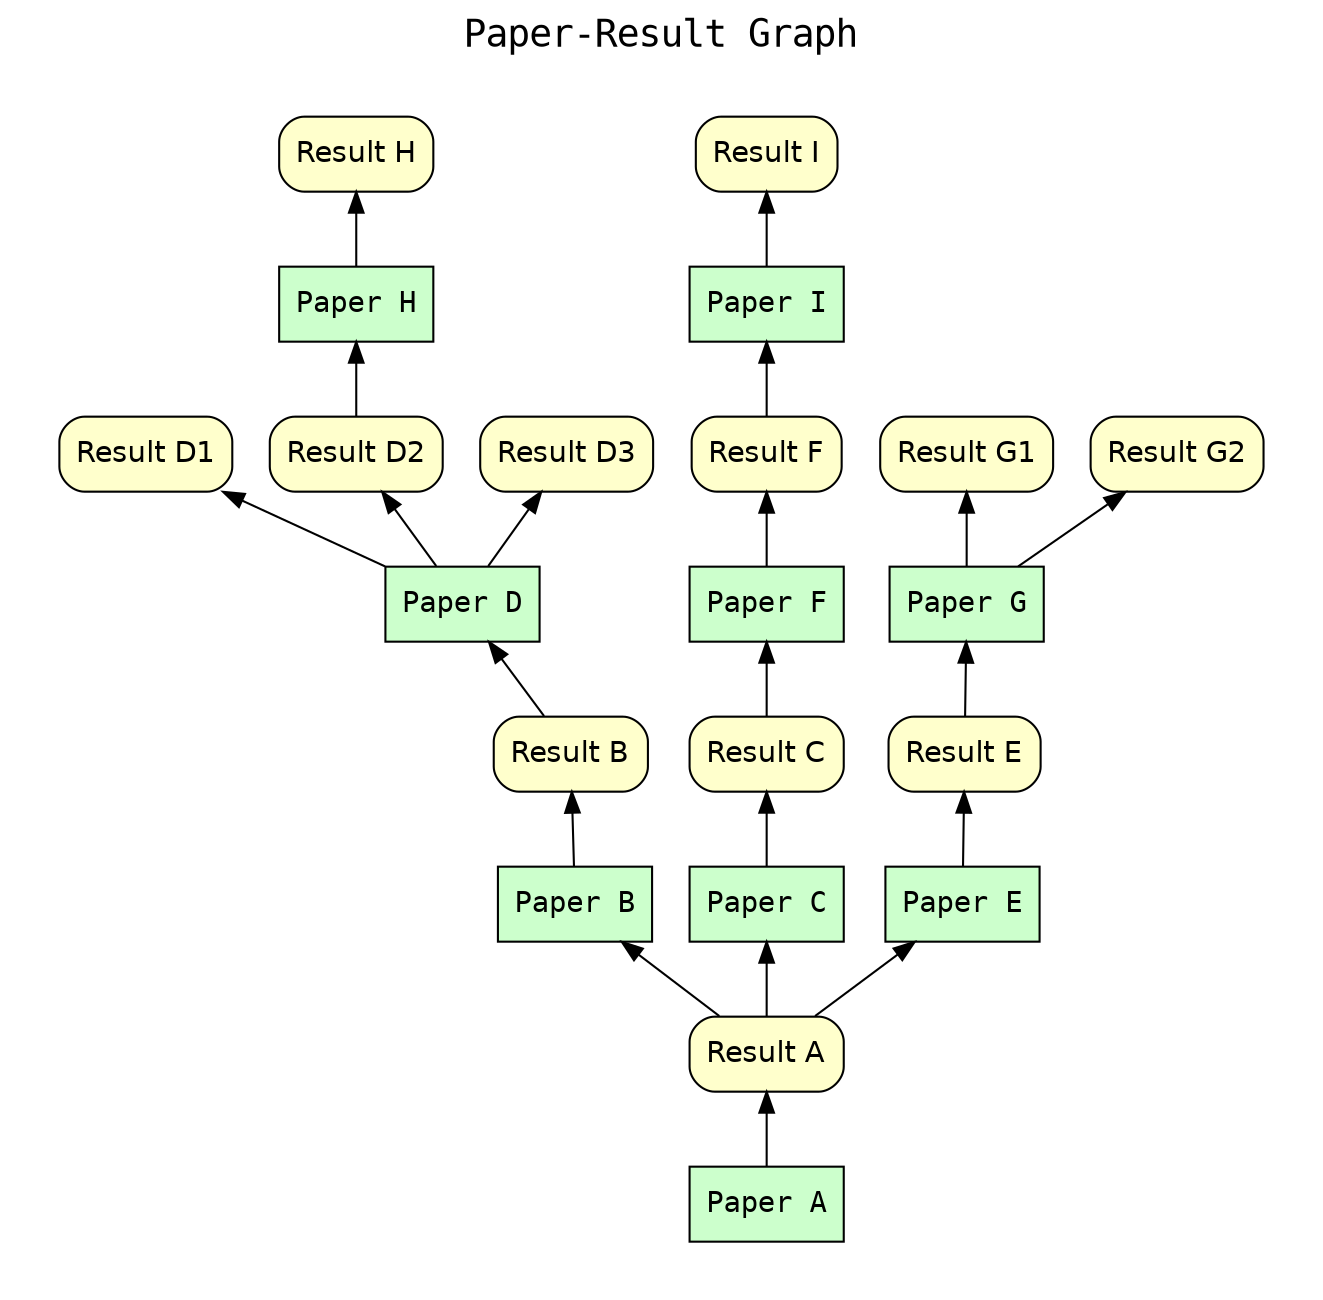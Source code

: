 digraph wt_run {
rankdir=BT

fontname=Courier; fontsize=18; labelloc=t
label="Paper-Result Graph"

subgraph cluster_citations { label=""; color=white; penwidth=0
subgraph cluster_citations_inner { label=""; color=white

# paper nodes
node[shape=box style="filled" fillcolor="#CCFFCC" peripheries=1 fontname=Courier]
"http://learningsparql.com/ns/papers#paperA" [label="Paper A"]
"http://learningsparql.com/ns/papers#paperB" [label="Paper B"]
"http://learningsparql.com/ns/papers#paperC" [label="Paper C"]
"http://learningsparql.com/ns/papers#paperD" [label="Paper D"]
"http://learningsparql.com/ns/papers#paperE" [label="Paper E"]
"http://learningsparql.com/ns/papers#paperF" [label="Paper F"]
"http://learningsparql.com/ns/papers#paperG" [label="Paper G"]
"http://learningsparql.com/ns/papers#paperH" [label="Paper H"]
"http://learningsparql.com/ns/papers#paperI" [label="Paper I"]

# result nodes
node[shape=box style="rounded,filled" fillcolor="#FFFFCC" peripheries=1 fontname=Helvetica]
"http://learningsparql.com/ns/papers#resultA" [label="Result A"]
"http://learningsparql.com/ns/papers#resultB" [label="Result B"]
"http://learningsparql.com/ns/papers#resultC" [label="Result C"]
"http://learningsparql.com/ns/papers#resultD1" [label="Result D1"]
"http://learningsparql.com/ns/papers#resultD2" [label="Result D2"]
"http://learningsparql.com/ns/papers#resultD3" [label="Result D3"]
"http://learningsparql.com/ns/papers#resultE" [label="Result E"]
"http://learningsparql.com/ns/papers#resultF" [label="Result F"]
"http://learningsparql.com/ns/papers#resultG1" [label="Result G1"]
"http://learningsparql.com/ns/papers#resultG2" [label="Result G2"]
"http://learningsparql.com/ns/papers#resultH" [label="Result H"]
"http://learningsparql.com/ns/papers#resultI" [label="Result I"]

# reports edges
"http://learningsparql.com/ns/papers#paperA" -> "http://learningsparql.com/ns/papers#resultA"
"http://learningsparql.com/ns/papers#paperB" -> "http://learningsparql.com/ns/papers#resultB"
"http://learningsparql.com/ns/papers#paperC" -> "http://learningsparql.com/ns/papers#resultC"
"http://learningsparql.com/ns/papers#paperD" -> "http://learningsparql.com/ns/papers#resultD1"
"http://learningsparql.com/ns/papers#paperD" -> "http://learningsparql.com/ns/papers#resultD2"
"http://learningsparql.com/ns/papers#paperD" -> "http://learningsparql.com/ns/papers#resultD3"
"http://learningsparql.com/ns/papers#paperE" -> "http://learningsparql.com/ns/papers#resultE"
"http://learningsparql.com/ns/papers#paperF" -> "http://learningsparql.com/ns/papers#resultF"
"http://learningsparql.com/ns/papers#paperG" -> "http://learningsparql.com/ns/papers#resultG1"
"http://learningsparql.com/ns/papers#paperG" -> "http://learningsparql.com/ns/papers#resultG2"
"http://learningsparql.com/ns/papers#paperH" -> "http://learningsparql.com/ns/papers#resultH"
"http://learningsparql.com/ns/papers#paperI" -> "http://learningsparql.com/ns/papers#resultI"


# uses edges
"http://learningsparql.com/ns/papers#resultA" -> "http://learningsparql.com/ns/papers#paperB"
"http://learningsparql.com/ns/papers#resultA" -> "http://learningsparql.com/ns/papers#paperC"
"http://learningsparql.com/ns/papers#resultB" -> "http://learningsparql.com/ns/papers#paperD"
"http://learningsparql.com/ns/papers#resultA" -> "http://learningsparql.com/ns/papers#paperE"
"http://learningsparql.com/ns/papers#resultC" -> "http://learningsparql.com/ns/papers#paperF"
"http://learningsparql.com/ns/papers#resultE" -> "http://learningsparql.com/ns/papers#paperG"
"http://learningsparql.com/ns/papers#resultD2" -> "http://learningsparql.com/ns/papers#paperH"
"http://learningsparql.com/ns/papers#resultF" -> "http://learningsparql.com/ns/papers#paperI"

}}

}